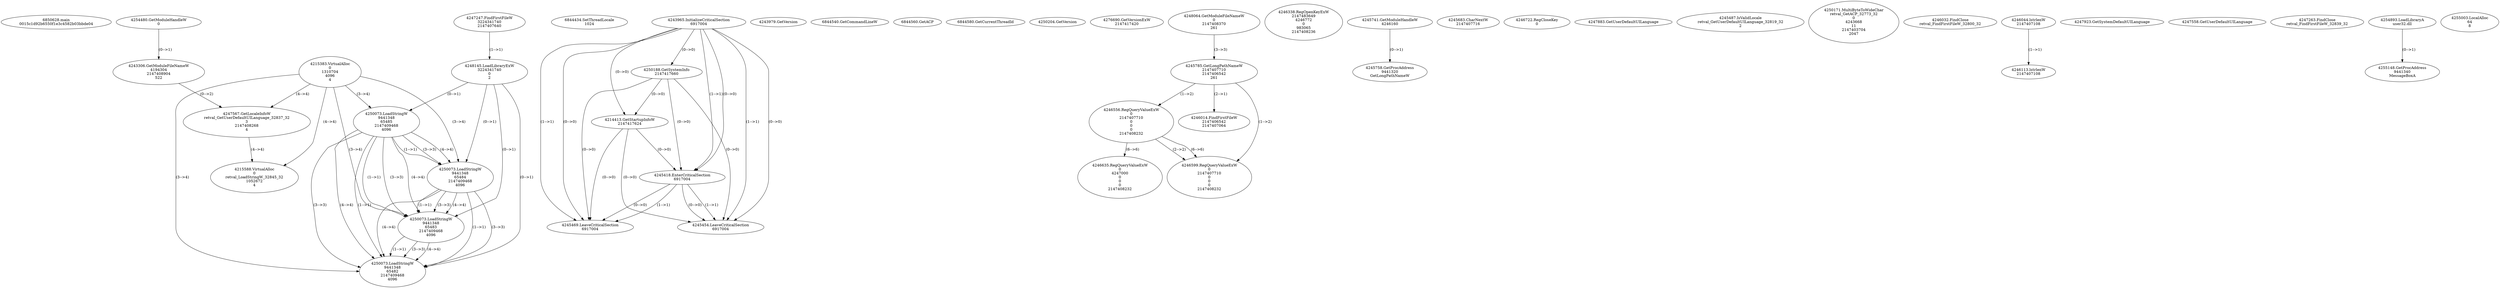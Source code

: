// Global SCDG with merge call
digraph {
	0 [label="6850628.main
0015c1d92b6550f1e3c4582b03bbde04"]
	1 [label="4254480.GetModuleHandleW
0"]
	2 [label="6844434.SetThreadLocale
1024"]
	3 [label="4243965.InitializeCriticalSection
6917004"]
	4 [label="4243979.GetVersion
"]
	5 [label="4250188.GetSystemInfo
2147417660"]
	3 -> 5 [label="(0-->0)"]
	6 [label="6844540.GetCommandLineW
"]
	7 [label="4214413.GetStartupInfoW
2147417624"]
	3 -> 7 [label="(0-->0)"]
	5 -> 7 [label="(0-->0)"]
	8 [label="6844560.GetACP
"]
	9 [label="6844580.GetCurrentThreadId
"]
	10 [label="4250204.GetVersion
"]
	11 [label="4276690.GetVersionExW
2147417420"]
	12 [label="4243306.GetModuleFileNameW
4194304
2147408904
522"]
	1 -> 12 [label="(0-->1)"]
	13 [label="4248064.GetModuleFileNameW
0
2147408370
261"]
	14 [label="4215383.VirtualAlloc
0
1310704
4096
4"]
	15 [label="4246338.RegOpenKeyExW
2147483649
4246772
0
983065
2147408236"]
	16 [label="4245741.GetModuleHandleW
4246160"]
	17 [label="4245758.GetProcAddress
9441320
GetLongPathNameW"]
	16 -> 17 [label="(0-->1)"]
	18 [label="4245785.GetLongPathNameW
2147407710
2147406542
261"]
	13 -> 18 [label="(3-->3)"]
	19 [label="4245683.CharNextW
2147407716"]
	20 [label="4246556.RegQueryValueExW
0
2147407710
0
0
0
2147408232"]
	18 -> 20 [label="(1-->2)"]
	21 [label="4246635.RegQueryValueExW
0
4247000
0
0
0
2147408232"]
	20 -> 21 [label="(6-->6)"]
	22 [label="4246722.RegCloseKey
0"]
	23 [label="4247883.GetUserDefaultUILanguage
"]
	24 [label="4245418.EnterCriticalSection
6917004"]
	3 -> 24 [label="(1-->1)"]
	3 -> 24 [label="(0-->0)"]
	5 -> 24 [label="(0-->0)"]
	7 -> 24 [label="(0-->0)"]
	25 [label="4245469.LeaveCriticalSection
6917004"]
	3 -> 25 [label="(1-->1)"]
	24 -> 25 [label="(1-->1)"]
	3 -> 25 [label="(0-->0)"]
	5 -> 25 [label="(0-->0)"]
	7 -> 25 [label="(0-->0)"]
	24 -> 25 [label="(0-->0)"]
	26 [label="4245487.IsValidLocale
retval_GetUserDefaultUILanguage_32819_32
2"]
	27 [label="4250171.MultiByteToWideChar
retval_GetACP_32773_32
0
4243668
11
2147403704
2047"]
	28 [label="4246014.FindFirstFileW
2147406542
2147407064"]
	18 -> 28 [label="(2-->1)"]
	29 [label="4246032.FindClose
retval_FindFirstFileW_32800_32"]
	30 [label="4246044.lstrlenW
2147407108"]
	31 [label="4246113.lstrlenW
2147407108"]
	30 -> 31 [label="(1-->1)"]
	32 [label="4246599.RegQueryValueExW
0
2147407710
0
0
0
2147408232"]
	18 -> 32 [label="(1-->2)"]
	20 -> 32 [label="(2-->2)"]
	20 -> 32 [label="(6-->6)"]
	33 [label="4245454.LeaveCriticalSection
6917004"]
	3 -> 33 [label="(1-->1)"]
	24 -> 33 [label="(1-->1)"]
	3 -> 33 [label="(0-->0)"]
	5 -> 33 [label="(0-->0)"]
	7 -> 33 [label="(0-->0)"]
	24 -> 33 [label="(0-->0)"]
	34 [label="4247923.GetSystemDefaultUILanguage
"]
	35 [label="4247558.GetUserDefaultUILanguage
"]
	36 [label="4247567.GetLocaleInfoW
retval_GetUserDefaultUILanguage_32837_32
3
2147408268
4"]
	12 -> 36 [label="(0-->2)"]
	14 -> 36 [label="(4-->4)"]
	37 [label="4247247.FindFirstFileW
3224341740
2147407640"]
	38 [label="4247263.FindClose
retval_FindFirstFileW_32839_32"]
	39 [label="4248145.LoadLibraryExW
3224341740
0
2"]
	37 -> 39 [label="(1-->1)"]
	40 [label="4250073.LoadStringW
9441348
65485
2147409468
4096"]
	39 -> 40 [label="(0-->1)"]
	14 -> 40 [label="(3-->4)"]
	41 [label="4250073.LoadStringW
9441348
65484
2147409468
4096"]
	39 -> 41 [label="(0-->1)"]
	40 -> 41 [label="(1-->1)"]
	40 -> 41 [label="(3-->3)"]
	14 -> 41 [label="(3-->4)"]
	40 -> 41 [label="(4-->4)"]
	42 [label="4250073.LoadStringW
9441348
65483
2147409468
4096"]
	39 -> 42 [label="(0-->1)"]
	40 -> 42 [label="(1-->1)"]
	41 -> 42 [label="(1-->1)"]
	40 -> 42 [label="(3-->3)"]
	41 -> 42 [label="(3-->3)"]
	14 -> 42 [label="(3-->4)"]
	40 -> 42 [label="(4-->4)"]
	41 -> 42 [label="(4-->4)"]
	43 [label="4254893.LoadLibraryA
user32.dll"]
	44 [label="4255003.LocalAlloc
64
8"]
	45 [label="4255148.GetProcAddress
9441340
MessageBoxA"]
	43 -> 45 [label="(0-->1)"]
	46 [label="4215588.VirtualAlloc
0
retval_LoadStringW_32845_32
1052672
4"]
	14 -> 46 [label="(4-->4)"]
	36 -> 46 [label="(4-->4)"]
	47 [label="4250073.LoadStringW
9441348
65482
2147409468
4096"]
	39 -> 47 [label="(0-->1)"]
	40 -> 47 [label="(1-->1)"]
	41 -> 47 [label="(1-->1)"]
	42 -> 47 [label="(1-->1)"]
	40 -> 47 [label="(3-->3)"]
	41 -> 47 [label="(3-->3)"]
	42 -> 47 [label="(3-->3)"]
	14 -> 47 [label="(3-->4)"]
	40 -> 47 [label="(4-->4)"]
	41 -> 47 [label="(4-->4)"]
	42 -> 47 [label="(4-->4)"]
}
